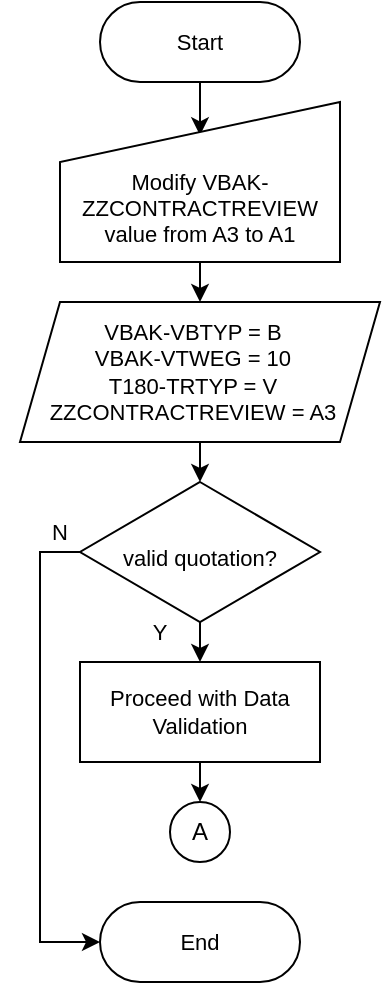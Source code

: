 <mxfile version="21.6.8" type="github">
  <diagram name="Page-1" id="-4McXHlugcXEYRGYxjvw">
    <mxGraphModel dx="794" dy="480" grid="1" gridSize="10" guides="1" tooltips="1" connect="1" arrows="1" fold="1" page="1" pageScale="1" pageWidth="1169" pageHeight="827" math="0" shadow="0">
      <root>
        <mxCell id="0" />
        <mxCell id="1" parent="0" />
        <mxCell id="IxNr78ItoFdYqFLJqq-s-9" style="edgeStyle=orthogonalEdgeStyle;rounded=0;orthogonalLoop=1;jettySize=auto;html=1;exitX=0.5;exitY=0.5;exitDx=0;exitDy=20;exitPerimeter=0;entryX=0.5;entryY=0.208;entryDx=0;entryDy=0;entryPerimeter=0;" edge="1" parent="1" source="IxNr78ItoFdYqFLJqq-s-1" target="IxNr78ItoFdYqFLJqq-s-2">
          <mxGeometry relative="1" as="geometry" />
        </mxCell>
        <mxCell id="IxNr78ItoFdYqFLJqq-s-1" value="Start" style="html=1;dashed=0;whiteSpace=wrap;shape=mxgraph.dfd.start;fontSize=11;" vertex="1" parent="1">
          <mxGeometry x="80" y="40" width="100" height="40" as="geometry" />
        </mxCell>
        <mxCell id="IxNr78ItoFdYqFLJqq-s-10" style="edgeStyle=orthogonalEdgeStyle;rounded=0;orthogonalLoop=1;jettySize=auto;html=1;exitX=0.5;exitY=1;exitDx=0;exitDy=0;entryX=0.5;entryY=0;entryDx=0;entryDy=0;" edge="1" parent="1" source="IxNr78ItoFdYqFLJqq-s-2" target="IxNr78ItoFdYqFLJqq-s-3">
          <mxGeometry relative="1" as="geometry" />
        </mxCell>
        <mxCell id="IxNr78ItoFdYqFLJqq-s-2" value="&lt;br&gt;&lt;br&gt;Modify&amp;nbsp;VBAK-ZZCONTRACTREVIEW&lt;br&gt;value&amp;nbsp;from A3 to A1" style="shape=manualInput;whiteSpace=wrap;html=1;fontSize=11;" vertex="1" parent="1">
          <mxGeometry x="60" y="90" width="140" height="80" as="geometry" />
        </mxCell>
        <mxCell id="IxNr78ItoFdYqFLJqq-s-11" style="edgeStyle=orthogonalEdgeStyle;rounded=0;orthogonalLoop=1;jettySize=auto;html=1;exitX=0.5;exitY=1;exitDx=0;exitDy=0;entryX=0.5;entryY=0;entryDx=0;entryDy=0;" edge="1" parent="1" source="IxNr78ItoFdYqFLJqq-s-3" target="IxNr78ItoFdYqFLJqq-s-4">
          <mxGeometry relative="1" as="geometry" />
        </mxCell>
        <mxCell id="IxNr78ItoFdYqFLJqq-s-3" value="VBAK-VBTYP = B&lt;br&gt;VBAK-VTWEG = 10&lt;br&gt;T180-TRTYP = V&lt;br&gt;ZZCONTRACTREVIEW = A3" style="shape=parallelogram;perimeter=parallelogramPerimeter;whiteSpace=wrap;html=1;fixedSize=1;fontSize=11;spacingLeft=-7;" vertex="1" parent="1">
          <mxGeometry x="40" y="190" width="180" height="70" as="geometry" />
        </mxCell>
        <mxCell id="IxNr78ItoFdYqFLJqq-s-12" style="edgeStyle=orthogonalEdgeStyle;rounded=0;orthogonalLoop=1;jettySize=auto;html=1;exitX=0.5;exitY=1;exitDx=0;exitDy=0;entryX=0.5;entryY=0;entryDx=0;entryDy=0;" edge="1" parent="1" source="IxNr78ItoFdYqFLJqq-s-4" target="IxNr78ItoFdYqFLJqq-s-5">
          <mxGeometry relative="1" as="geometry" />
        </mxCell>
        <mxCell id="IxNr78ItoFdYqFLJqq-s-16" style="edgeStyle=orthogonalEdgeStyle;rounded=0;orthogonalLoop=1;jettySize=auto;html=1;exitX=0;exitY=0.5;exitDx=0;exitDy=0;entryX=0;entryY=0.5;entryDx=0;entryDy=0;entryPerimeter=0;" edge="1" parent="1" source="IxNr78ItoFdYqFLJqq-s-4" target="IxNr78ItoFdYqFLJqq-s-14">
          <mxGeometry relative="1" as="geometry">
            <mxPoint x="50" y="510" as="targetPoint" />
          </mxGeometry>
        </mxCell>
        <mxCell id="IxNr78ItoFdYqFLJqq-s-4" value="valid quotation?" style="rhombus;whiteSpace=wrap;html=1;strokeWidth=1;fontSize=11;spacingTop=5;" vertex="1" parent="1">
          <mxGeometry x="70" y="280" width="120" height="70" as="geometry" />
        </mxCell>
        <mxCell id="IxNr78ItoFdYqFLJqq-s-15" style="edgeStyle=orthogonalEdgeStyle;rounded=0;orthogonalLoop=1;jettySize=auto;html=1;exitX=0.5;exitY=1;exitDx=0;exitDy=0;entryX=0.5;entryY=0;entryDx=0;entryDy=0;" edge="1" parent="1" source="IxNr78ItoFdYqFLJqq-s-5" target="IxNr78ItoFdYqFLJqq-s-13">
          <mxGeometry relative="1" as="geometry" />
        </mxCell>
        <mxCell id="IxNr78ItoFdYqFLJqq-s-5" value="Proceed with Data Validation" style="whiteSpace=wrap;html=1;strokeWidth=1;fontSize=11;" vertex="1" parent="1">
          <mxGeometry x="70" y="370" width="120" height="50" as="geometry" />
        </mxCell>
        <mxCell id="IxNr78ItoFdYqFLJqq-s-13" value="A" style="ellipse;whiteSpace=wrap;html=1;aspect=fixed;" vertex="1" parent="1">
          <mxGeometry x="115" y="440" width="30" height="30" as="geometry" />
        </mxCell>
        <mxCell id="IxNr78ItoFdYqFLJqq-s-14" value="End" style="html=1;dashed=0;whiteSpace=wrap;shape=mxgraph.dfd.start;fontSize=11;" vertex="1" parent="1">
          <mxGeometry x="80" y="490" width="100" height="40" as="geometry" />
        </mxCell>
        <mxCell id="IxNr78ItoFdYqFLJqq-s-17" value="N" style="text;strokeColor=none;align=center;fillColor=none;html=1;verticalAlign=middle;whiteSpace=wrap;rounded=0;fontSize=11;" vertex="1" parent="1">
          <mxGeometry x="30" y="290" width="60" height="30" as="geometry" />
        </mxCell>
        <mxCell id="IxNr78ItoFdYqFLJqq-s-18" value="Y" style="text;strokeColor=none;align=center;fillColor=none;html=1;verticalAlign=middle;whiteSpace=wrap;rounded=0;fontSize=11;" vertex="1" parent="1">
          <mxGeometry x="80" y="340" width="60" height="30" as="geometry" />
        </mxCell>
      </root>
    </mxGraphModel>
  </diagram>
</mxfile>
